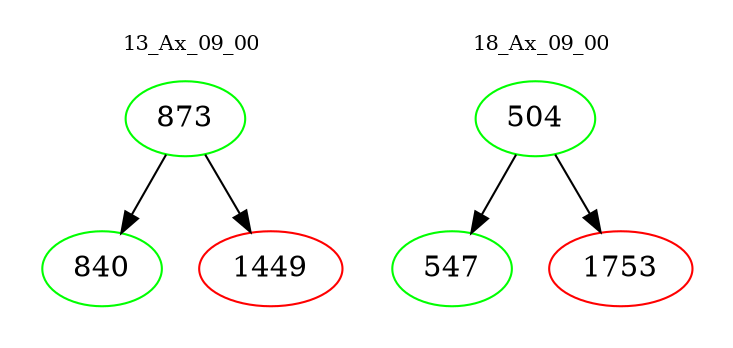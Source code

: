 digraph{
subgraph cluster_0 {
color = white
label = "13_Ax_09_00";
fontsize=10;
T0_873 [label="873", color="green"]
T0_873 -> T0_840 [color="black"]
T0_840 [label="840", color="green"]
T0_873 -> T0_1449 [color="black"]
T0_1449 [label="1449", color="red"]
}
subgraph cluster_1 {
color = white
label = "18_Ax_09_00";
fontsize=10;
T1_504 [label="504", color="green"]
T1_504 -> T1_547 [color="black"]
T1_547 [label="547", color="green"]
T1_504 -> T1_1753 [color="black"]
T1_1753 [label="1753", color="red"]
}
}
